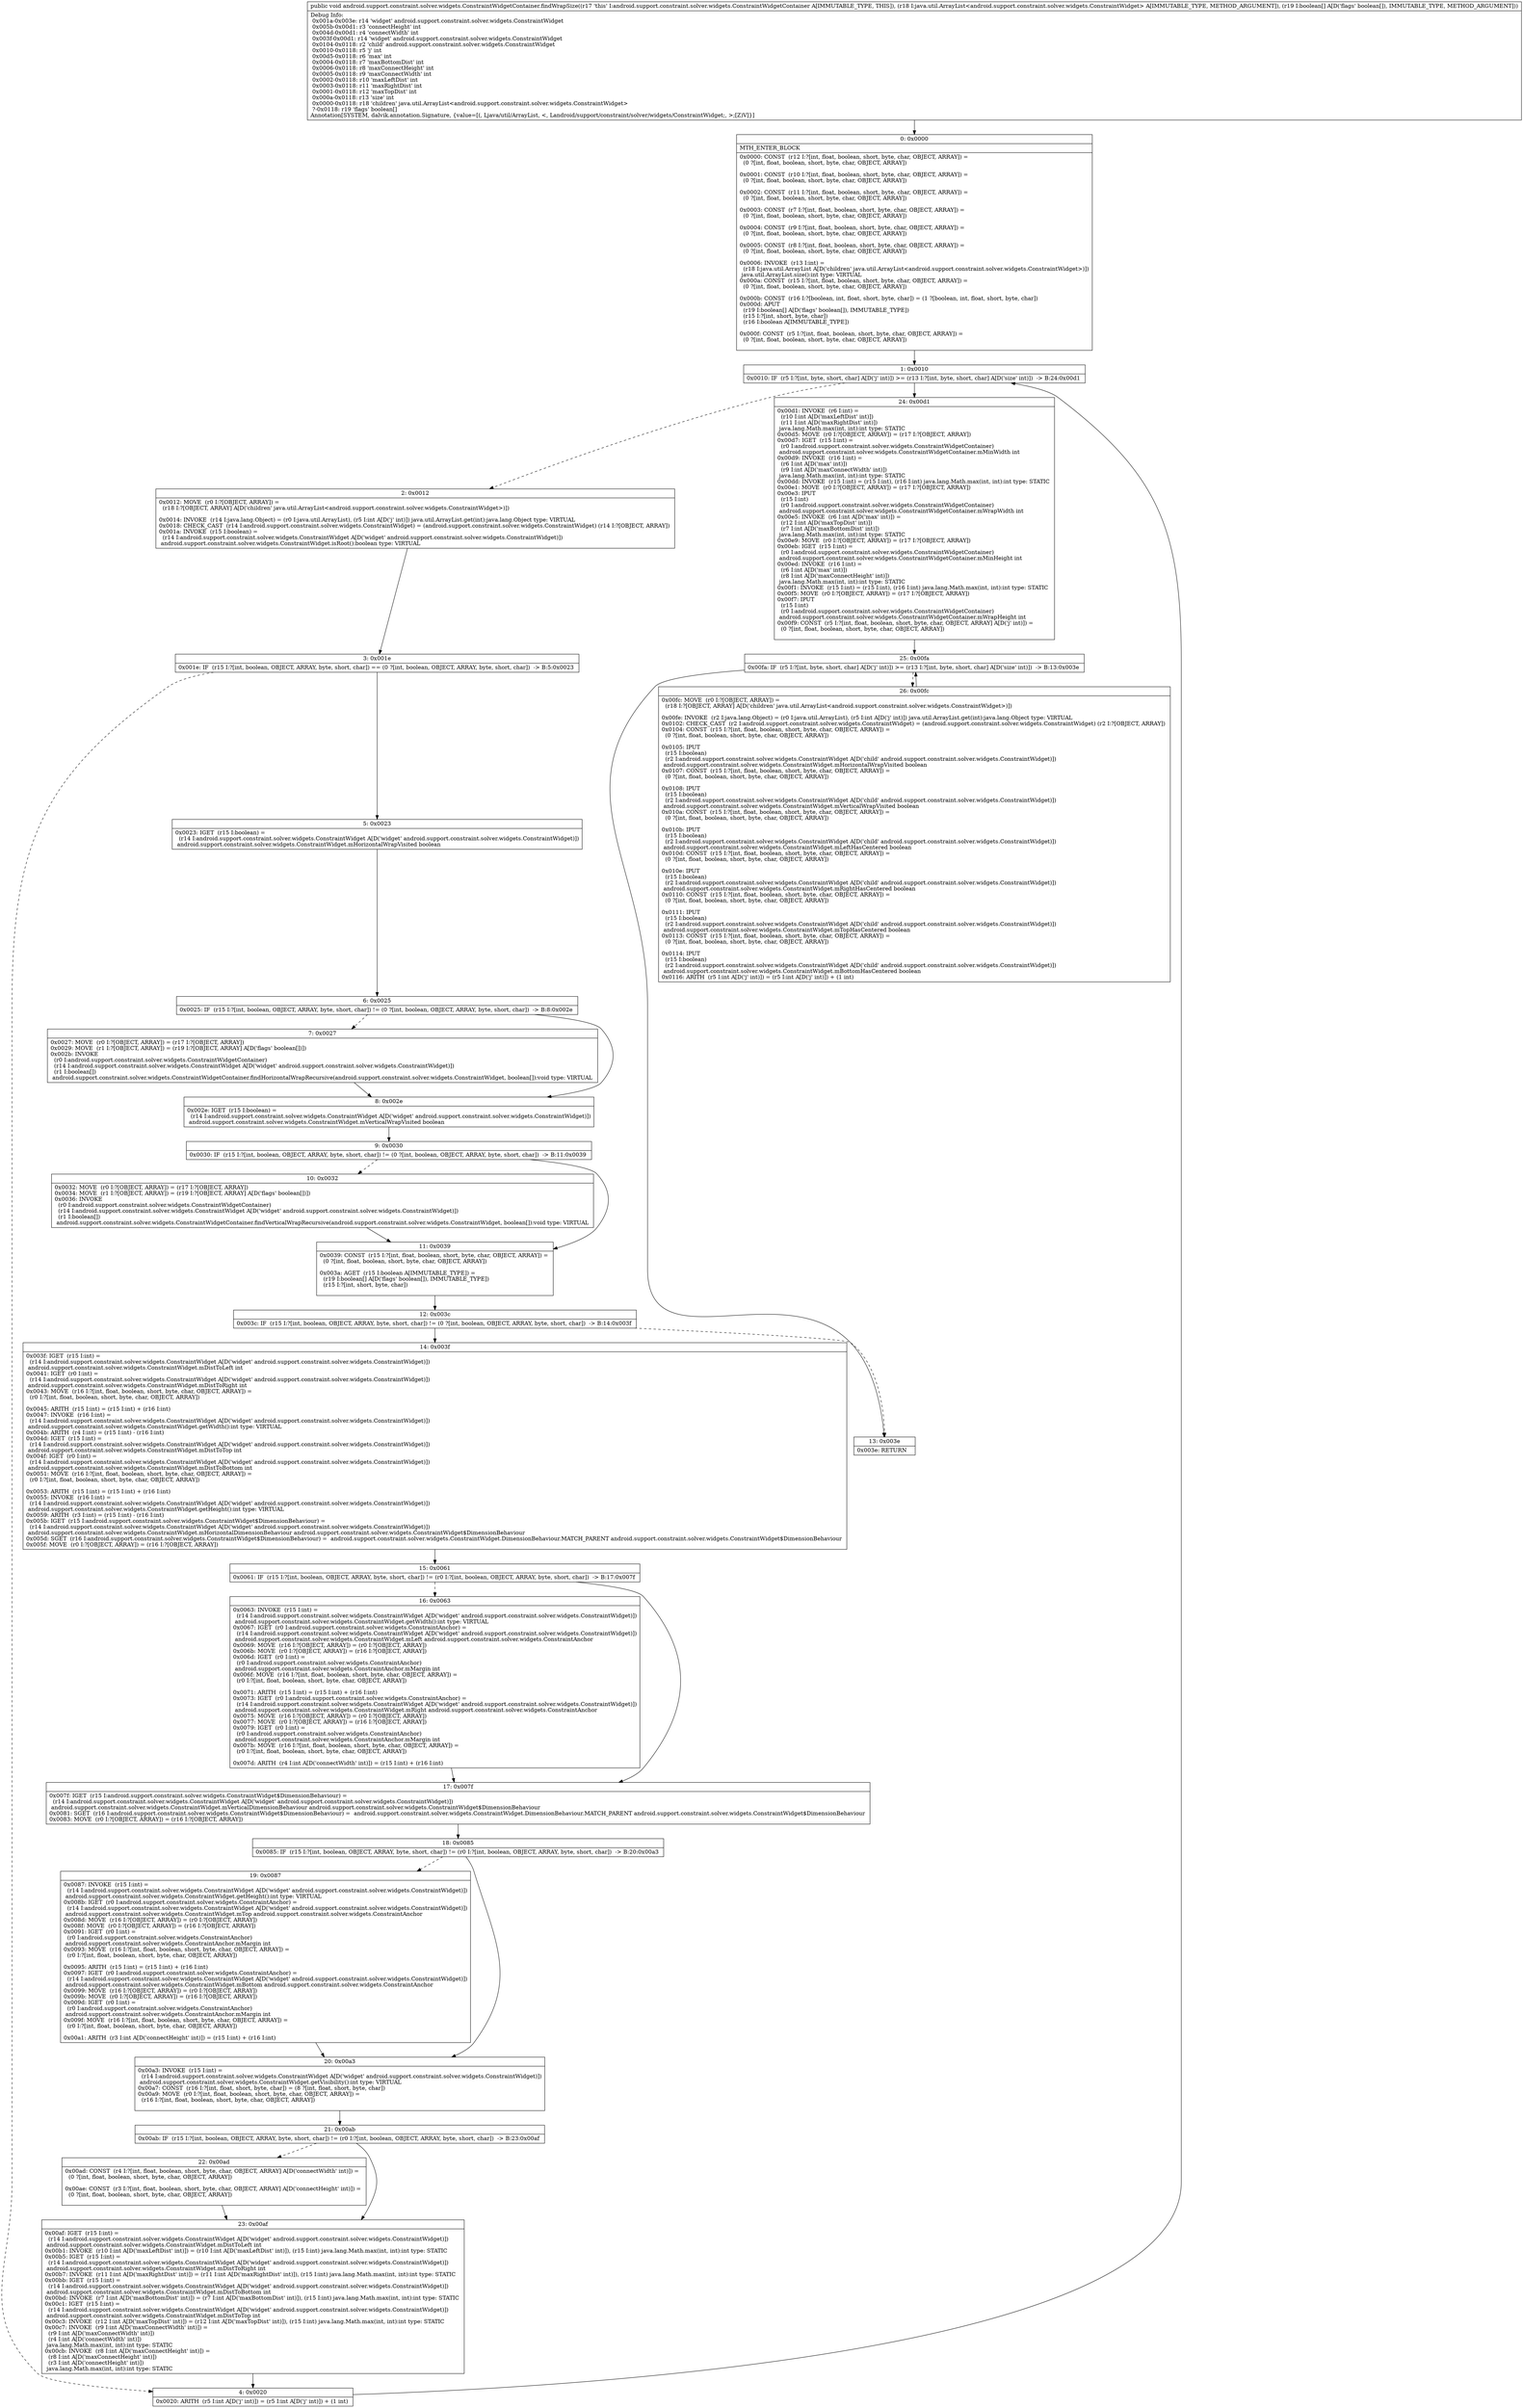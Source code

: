 digraph "CFG forandroid.support.constraint.solver.widgets.ConstraintWidgetContainer.findWrapSize(Ljava\/util\/ArrayList;[Z)V" {
Node_0 [shape=record,label="{0\:\ 0x0000|MTH_ENTER_BLOCK\l|0x0000: CONST  (r12 I:?[int, float, boolean, short, byte, char, OBJECT, ARRAY]) = \l  (0 ?[int, float, boolean, short, byte, char, OBJECT, ARRAY])\l \l0x0001: CONST  (r10 I:?[int, float, boolean, short, byte, char, OBJECT, ARRAY]) = \l  (0 ?[int, float, boolean, short, byte, char, OBJECT, ARRAY])\l \l0x0002: CONST  (r11 I:?[int, float, boolean, short, byte, char, OBJECT, ARRAY]) = \l  (0 ?[int, float, boolean, short, byte, char, OBJECT, ARRAY])\l \l0x0003: CONST  (r7 I:?[int, float, boolean, short, byte, char, OBJECT, ARRAY]) = \l  (0 ?[int, float, boolean, short, byte, char, OBJECT, ARRAY])\l \l0x0004: CONST  (r9 I:?[int, float, boolean, short, byte, char, OBJECT, ARRAY]) = \l  (0 ?[int, float, boolean, short, byte, char, OBJECT, ARRAY])\l \l0x0005: CONST  (r8 I:?[int, float, boolean, short, byte, char, OBJECT, ARRAY]) = \l  (0 ?[int, float, boolean, short, byte, char, OBJECT, ARRAY])\l \l0x0006: INVOKE  (r13 I:int) = \l  (r18 I:java.util.ArrayList A[D('children' java.util.ArrayList\<android.support.constraint.solver.widgets.ConstraintWidget\>)])\l java.util.ArrayList.size():int type: VIRTUAL \l0x000a: CONST  (r15 I:?[int, float, boolean, short, byte, char, OBJECT, ARRAY]) = \l  (0 ?[int, float, boolean, short, byte, char, OBJECT, ARRAY])\l \l0x000b: CONST  (r16 I:?[boolean, int, float, short, byte, char]) = (1 ?[boolean, int, float, short, byte, char]) \l0x000d: APUT  \l  (r19 I:boolean[] A[D('flags' boolean[]), IMMUTABLE_TYPE])\l  (r15 I:?[int, short, byte, char])\l  (r16 I:boolean A[IMMUTABLE_TYPE])\l \l0x000f: CONST  (r5 I:?[int, float, boolean, short, byte, char, OBJECT, ARRAY]) = \l  (0 ?[int, float, boolean, short, byte, char, OBJECT, ARRAY])\l \l}"];
Node_1 [shape=record,label="{1\:\ 0x0010|0x0010: IF  (r5 I:?[int, byte, short, char] A[D('j' int)]) \>= (r13 I:?[int, byte, short, char] A[D('size' int)])  \-\> B:24:0x00d1 \l}"];
Node_2 [shape=record,label="{2\:\ 0x0012|0x0012: MOVE  (r0 I:?[OBJECT, ARRAY]) = \l  (r18 I:?[OBJECT, ARRAY] A[D('children' java.util.ArrayList\<android.support.constraint.solver.widgets.ConstraintWidget\>)])\l \l0x0014: INVOKE  (r14 I:java.lang.Object) = (r0 I:java.util.ArrayList), (r5 I:int A[D('j' int)]) java.util.ArrayList.get(int):java.lang.Object type: VIRTUAL \l0x0018: CHECK_CAST  (r14 I:android.support.constraint.solver.widgets.ConstraintWidget) = (android.support.constraint.solver.widgets.ConstraintWidget) (r14 I:?[OBJECT, ARRAY]) \l0x001a: INVOKE  (r15 I:boolean) = \l  (r14 I:android.support.constraint.solver.widgets.ConstraintWidget A[D('widget' android.support.constraint.solver.widgets.ConstraintWidget)])\l android.support.constraint.solver.widgets.ConstraintWidget.isRoot():boolean type: VIRTUAL \l}"];
Node_3 [shape=record,label="{3\:\ 0x001e|0x001e: IF  (r15 I:?[int, boolean, OBJECT, ARRAY, byte, short, char]) == (0 ?[int, boolean, OBJECT, ARRAY, byte, short, char])  \-\> B:5:0x0023 \l}"];
Node_4 [shape=record,label="{4\:\ 0x0020|0x0020: ARITH  (r5 I:int A[D('j' int)]) = (r5 I:int A[D('j' int)]) + (1 int) \l}"];
Node_5 [shape=record,label="{5\:\ 0x0023|0x0023: IGET  (r15 I:boolean) = \l  (r14 I:android.support.constraint.solver.widgets.ConstraintWidget A[D('widget' android.support.constraint.solver.widgets.ConstraintWidget)])\l android.support.constraint.solver.widgets.ConstraintWidget.mHorizontalWrapVisited boolean \l}"];
Node_6 [shape=record,label="{6\:\ 0x0025|0x0025: IF  (r15 I:?[int, boolean, OBJECT, ARRAY, byte, short, char]) != (0 ?[int, boolean, OBJECT, ARRAY, byte, short, char])  \-\> B:8:0x002e \l}"];
Node_7 [shape=record,label="{7\:\ 0x0027|0x0027: MOVE  (r0 I:?[OBJECT, ARRAY]) = (r17 I:?[OBJECT, ARRAY]) \l0x0029: MOVE  (r1 I:?[OBJECT, ARRAY]) = (r19 I:?[OBJECT, ARRAY] A[D('flags' boolean[])]) \l0x002b: INVOKE  \l  (r0 I:android.support.constraint.solver.widgets.ConstraintWidgetContainer)\l  (r14 I:android.support.constraint.solver.widgets.ConstraintWidget A[D('widget' android.support.constraint.solver.widgets.ConstraintWidget)])\l  (r1 I:boolean[])\l android.support.constraint.solver.widgets.ConstraintWidgetContainer.findHorizontalWrapRecursive(android.support.constraint.solver.widgets.ConstraintWidget, boolean[]):void type: VIRTUAL \l}"];
Node_8 [shape=record,label="{8\:\ 0x002e|0x002e: IGET  (r15 I:boolean) = \l  (r14 I:android.support.constraint.solver.widgets.ConstraintWidget A[D('widget' android.support.constraint.solver.widgets.ConstraintWidget)])\l android.support.constraint.solver.widgets.ConstraintWidget.mVerticalWrapVisited boolean \l}"];
Node_9 [shape=record,label="{9\:\ 0x0030|0x0030: IF  (r15 I:?[int, boolean, OBJECT, ARRAY, byte, short, char]) != (0 ?[int, boolean, OBJECT, ARRAY, byte, short, char])  \-\> B:11:0x0039 \l}"];
Node_10 [shape=record,label="{10\:\ 0x0032|0x0032: MOVE  (r0 I:?[OBJECT, ARRAY]) = (r17 I:?[OBJECT, ARRAY]) \l0x0034: MOVE  (r1 I:?[OBJECT, ARRAY]) = (r19 I:?[OBJECT, ARRAY] A[D('flags' boolean[])]) \l0x0036: INVOKE  \l  (r0 I:android.support.constraint.solver.widgets.ConstraintWidgetContainer)\l  (r14 I:android.support.constraint.solver.widgets.ConstraintWidget A[D('widget' android.support.constraint.solver.widgets.ConstraintWidget)])\l  (r1 I:boolean[])\l android.support.constraint.solver.widgets.ConstraintWidgetContainer.findVerticalWrapRecursive(android.support.constraint.solver.widgets.ConstraintWidget, boolean[]):void type: VIRTUAL \l}"];
Node_11 [shape=record,label="{11\:\ 0x0039|0x0039: CONST  (r15 I:?[int, float, boolean, short, byte, char, OBJECT, ARRAY]) = \l  (0 ?[int, float, boolean, short, byte, char, OBJECT, ARRAY])\l \l0x003a: AGET  (r15 I:boolean A[IMMUTABLE_TYPE]) = \l  (r19 I:boolean[] A[D('flags' boolean[]), IMMUTABLE_TYPE])\l  (r15 I:?[int, short, byte, char])\l \l}"];
Node_12 [shape=record,label="{12\:\ 0x003c|0x003c: IF  (r15 I:?[int, boolean, OBJECT, ARRAY, byte, short, char]) != (0 ?[int, boolean, OBJECT, ARRAY, byte, short, char])  \-\> B:14:0x003f \l}"];
Node_13 [shape=record,label="{13\:\ 0x003e|0x003e: RETURN   \l}"];
Node_14 [shape=record,label="{14\:\ 0x003f|0x003f: IGET  (r15 I:int) = \l  (r14 I:android.support.constraint.solver.widgets.ConstraintWidget A[D('widget' android.support.constraint.solver.widgets.ConstraintWidget)])\l android.support.constraint.solver.widgets.ConstraintWidget.mDistToLeft int \l0x0041: IGET  (r0 I:int) = \l  (r14 I:android.support.constraint.solver.widgets.ConstraintWidget A[D('widget' android.support.constraint.solver.widgets.ConstraintWidget)])\l android.support.constraint.solver.widgets.ConstraintWidget.mDistToRight int \l0x0043: MOVE  (r16 I:?[int, float, boolean, short, byte, char, OBJECT, ARRAY]) = \l  (r0 I:?[int, float, boolean, short, byte, char, OBJECT, ARRAY])\l \l0x0045: ARITH  (r15 I:int) = (r15 I:int) + (r16 I:int) \l0x0047: INVOKE  (r16 I:int) = \l  (r14 I:android.support.constraint.solver.widgets.ConstraintWidget A[D('widget' android.support.constraint.solver.widgets.ConstraintWidget)])\l android.support.constraint.solver.widgets.ConstraintWidget.getWidth():int type: VIRTUAL \l0x004b: ARITH  (r4 I:int) = (r15 I:int) \- (r16 I:int) \l0x004d: IGET  (r15 I:int) = \l  (r14 I:android.support.constraint.solver.widgets.ConstraintWidget A[D('widget' android.support.constraint.solver.widgets.ConstraintWidget)])\l android.support.constraint.solver.widgets.ConstraintWidget.mDistToTop int \l0x004f: IGET  (r0 I:int) = \l  (r14 I:android.support.constraint.solver.widgets.ConstraintWidget A[D('widget' android.support.constraint.solver.widgets.ConstraintWidget)])\l android.support.constraint.solver.widgets.ConstraintWidget.mDistToBottom int \l0x0051: MOVE  (r16 I:?[int, float, boolean, short, byte, char, OBJECT, ARRAY]) = \l  (r0 I:?[int, float, boolean, short, byte, char, OBJECT, ARRAY])\l \l0x0053: ARITH  (r15 I:int) = (r15 I:int) + (r16 I:int) \l0x0055: INVOKE  (r16 I:int) = \l  (r14 I:android.support.constraint.solver.widgets.ConstraintWidget A[D('widget' android.support.constraint.solver.widgets.ConstraintWidget)])\l android.support.constraint.solver.widgets.ConstraintWidget.getHeight():int type: VIRTUAL \l0x0059: ARITH  (r3 I:int) = (r15 I:int) \- (r16 I:int) \l0x005b: IGET  (r15 I:android.support.constraint.solver.widgets.ConstraintWidget$DimensionBehaviour) = \l  (r14 I:android.support.constraint.solver.widgets.ConstraintWidget A[D('widget' android.support.constraint.solver.widgets.ConstraintWidget)])\l android.support.constraint.solver.widgets.ConstraintWidget.mHorizontalDimensionBehaviour android.support.constraint.solver.widgets.ConstraintWidget$DimensionBehaviour \l0x005d: SGET  (r16 I:android.support.constraint.solver.widgets.ConstraintWidget$DimensionBehaviour) =  android.support.constraint.solver.widgets.ConstraintWidget.DimensionBehaviour.MATCH_PARENT android.support.constraint.solver.widgets.ConstraintWidget$DimensionBehaviour \l0x005f: MOVE  (r0 I:?[OBJECT, ARRAY]) = (r16 I:?[OBJECT, ARRAY]) \l}"];
Node_15 [shape=record,label="{15\:\ 0x0061|0x0061: IF  (r15 I:?[int, boolean, OBJECT, ARRAY, byte, short, char]) != (r0 I:?[int, boolean, OBJECT, ARRAY, byte, short, char])  \-\> B:17:0x007f \l}"];
Node_16 [shape=record,label="{16\:\ 0x0063|0x0063: INVOKE  (r15 I:int) = \l  (r14 I:android.support.constraint.solver.widgets.ConstraintWidget A[D('widget' android.support.constraint.solver.widgets.ConstraintWidget)])\l android.support.constraint.solver.widgets.ConstraintWidget.getWidth():int type: VIRTUAL \l0x0067: IGET  (r0 I:android.support.constraint.solver.widgets.ConstraintAnchor) = \l  (r14 I:android.support.constraint.solver.widgets.ConstraintWidget A[D('widget' android.support.constraint.solver.widgets.ConstraintWidget)])\l android.support.constraint.solver.widgets.ConstraintWidget.mLeft android.support.constraint.solver.widgets.ConstraintAnchor \l0x0069: MOVE  (r16 I:?[OBJECT, ARRAY]) = (r0 I:?[OBJECT, ARRAY]) \l0x006b: MOVE  (r0 I:?[OBJECT, ARRAY]) = (r16 I:?[OBJECT, ARRAY]) \l0x006d: IGET  (r0 I:int) = \l  (r0 I:android.support.constraint.solver.widgets.ConstraintAnchor)\l android.support.constraint.solver.widgets.ConstraintAnchor.mMargin int \l0x006f: MOVE  (r16 I:?[int, float, boolean, short, byte, char, OBJECT, ARRAY]) = \l  (r0 I:?[int, float, boolean, short, byte, char, OBJECT, ARRAY])\l \l0x0071: ARITH  (r15 I:int) = (r15 I:int) + (r16 I:int) \l0x0073: IGET  (r0 I:android.support.constraint.solver.widgets.ConstraintAnchor) = \l  (r14 I:android.support.constraint.solver.widgets.ConstraintWidget A[D('widget' android.support.constraint.solver.widgets.ConstraintWidget)])\l android.support.constraint.solver.widgets.ConstraintWidget.mRight android.support.constraint.solver.widgets.ConstraintAnchor \l0x0075: MOVE  (r16 I:?[OBJECT, ARRAY]) = (r0 I:?[OBJECT, ARRAY]) \l0x0077: MOVE  (r0 I:?[OBJECT, ARRAY]) = (r16 I:?[OBJECT, ARRAY]) \l0x0079: IGET  (r0 I:int) = \l  (r0 I:android.support.constraint.solver.widgets.ConstraintAnchor)\l android.support.constraint.solver.widgets.ConstraintAnchor.mMargin int \l0x007b: MOVE  (r16 I:?[int, float, boolean, short, byte, char, OBJECT, ARRAY]) = \l  (r0 I:?[int, float, boolean, short, byte, char, OBJECT, ARRAY])\l \l0x007d: ARITH  (r4 I:int A[D('connectWidth' int)]) = (r15 I:int) + (r16 I:int) \l}"];
Node_17 [shape=record,label="{17\:\ 0x007f|0x007f: IGET  (r15 I:android.support.constraint.solver.widgets.ConstraintWidget$DimensionBehaviour) = \l  (r14 I:android.support.constraint.solver.widgets.ConstraintWidget A[D('widget' android.support.constraint.solver.widgets.ConstraintWidget)])\l android.support.constraint.solver.widgets.ConstraintWidget.mVerticalDimensionBehaviour android.support.constraint.solver.widgets.ConstraintWidget$DimensionBehaviour \l0x0081: SGET  (r16 I:android.support.constraint.solver.widgets.ConstraintWidget$DimensionBehaviour) =  android.support.constraint.solver.widgets.ConstraintWidget.DimensionBehaviour.MATCH_PARENT android.support.constraint.solver.widgets.ConstraintWidget$DimensionBehaviour \l0x0083: MOVE  (r0 I:?[OBJECT, ARRAY]) = (r16 I:?[OBJECT, ARRAY]) \l}"];
Node_18 [shape=record,label="{18\:\ 0x0085|0x0085: IF  (r15 I:?[int, boolean, OBJECT, ARRAY, byte, short, char]) != (r0 I:?[int, boolean, OBJECT, ARRAY, byte, short, char])  \-\> B:20:0x00a3 \l}"];
Node_19 [shape=record,label="{19\:\ 0x0087|0x0087: INVOKE  (r15 I:int) = \l  (r14 I:android.support.constraint.solver.widgets.ConstraintWidget A[D('widget' android.support.constraint.solver.widgets.ConstraintWidget)])\l android.support.constraint.solver.widgets.ConstraintWidget.getHeight():int type: VIRTUAL \l0x008b: IGET  (r0 I:android.support.constraint.solver.widgets.ConstraintAnchor) = \l  (r14 I:android.support.constraint.solver.widgets.ConstraintWidget A[D('widget' android.support.constraint.solver.widgets.ConstraintWidget)])\l android.support.constraint.solver.widgets.ConstraintWidget.mTop android.support.constraint.solver.widgets.ConstraintAnchor \l0x008d: MOVE  (r16 I:?[OBJECT, ARRAY]) = (r0 I:?[OBJECT, ARRAY]) \l0x008f: MOVE  (r0 I:?[OBJECT, ARRAY]) = (r16 I:?[OBJECT, ARRAY]) \l0x0091: IGET  (r0 I:int) = \l  (r0 I:android.support.constraint.solver.widgets.ConstraintAnchor)\l android.support.constraint.solver.widgets.ConstraintAnchor.mMargin int \l0x0093: MOVE  (r16 I:?[int, float, boolean, short, byte, char, OBJECT, ARRAY]) = \l  (r0 I:?[int, float, boolean, short, byte, char, OBJECT, ARRAY])\l \l0x0095: ARITH  (r15 I:int) = (r15 I:int) + (r16 I:int) \l0x0097: IGET  (r0 I:android.support.constraint.solver.widgets.ConstraintAnchor) = \l  (r14 I:android.support.constraint.solver.widgets.ConstraintWidget A[D('widget' android.support.constraint.solver.widgets.ConstraintWidget)])\l android.support.constraint.solver.widgets.ConstraintWidget.mBottom android.support.constraint.solver.widgets.ConstraintAnchor \l0x0099: MOVE  (r16 I:?[OBJECT, ARRAY]) = (r0 I:?[OBJECT, ARRAY]) \l0x009b: MOVE  (r0 I:?[OBJECT, ARRAY]) = (r16 I:?[OBJECT, ARRAY]) \l0x009d: IGET  (r0 I:int) = \l  (r0 I:android.support.constraint.solver.widgets.ConstraintAnchor)\l android.support.constraint.solver.widgets.ConstraintAnchor.mMargin int \l0x009f: MOVE  (r16 I:?[int, float, boolean, short, byte, char, OBJECT, ARRAY]) = \l  (r0 I:?[int, float, boolean, short, byte, char, OBJECT, ARRAY])\l \l0x00a1: ARITH  (r3 I:int A[D('connectHeight' int)]) = (r15 I:int) + (r16 I:int) \l}"];
Node_20 [shape=record,label="{20\:\ 0x00a3|0x00a3: INVOKE  (r15 I:int) = \l  (r14 I:android.support.constraint.solver.widgets.ConstraintWidget A[D('widget' android.support.constraint.solver.widgets.ConstraintWidget)])\l android.support.constraint.solver.widgets.ConstraintWidget.getVisibility():int type: VIRTUAL \l0x00a7: CONST  (r16 I:?[int, float, short, byte, char]) = (8 ?[int, float, short, byte, char]) \l0x00a9: MOVE  (r0 I:?[int, float, boolean, short, byte, char, OBJECT, ARRAY]) = \l  (r16 I:?[int, float, boolean, short, byte, char, OBJECT, ARRAY])\l \l}"];
Node_21 [shape=record,label="{21\:\ 0x00ab|0x00ab: IF  (r15 I:?[int, boolean, OBJECT, ARRAY, byte, short, char]) != (r0 I:?[int, boolean, OBJECT, ARRAY, byte, short, char])  \-\> B:23:0x00af \l}"];
Node_22 [shape=record,label="{22\:\ 0x00ad|0x00ad: CONST  (r4 I:?[int, float, boolean, short, byte, char, OBJECT, ARRAY] A[D('connectWidth' int)]) = \l  (0 ?[int, float, boolean, short, byte, char, OBJECT, ARRAY])\l \l0x00ae: CONST  (r3 I:?[int, float, boolean, short, byte, char, OBJECT, ARRAY] A[D('connectHeight' int)]) = \l  (0 ?[int, float, boolean, short, byte, char, OBJECT, ARRAY])\l \l}"];
Node_23 [shape=record,label="{23\:\ 0x00af|0x00af: IGET  (r15 I:int) = \l  (r14 I:android.support.constraint.solver.widgets.ConstraintWidget A[D('widget' android.support.constraint.solver.widgets.ConstraintWidget)])\l android.support.constraint.solver.widgets.ConstraintWidget.mDistToLeft int \l0x00b1: INVOKE  (r10 I:int A[D('maxLeftDist' int)]) = (r10 I:int A[D('maxLeftDist' int)]), (r15 I:int) java.lang.Math.max(int, int):int type: STATIC \l0x00b5: IGET  (r15 I:int) = \l  (r14 I:android.support.constraint.solver.widgets.ConstraintWidget A[D('widget' android.support.constraint.solver.widgets.ConstraintWidget)])\l android.support.constraint.solver.widgets.ConstraintWidget.mDistToRight int \l0x00b7: INVOKE  (r11 I:int A[D('maxRightDist' int)]) = (r11 I:int A[D('maxRightDist' int)]), (r15 I:int) java.lang.Math.max(int, int):int type: STATIC \l0x00bb: IGET  (r15 I:int) = \l  (r14 I:android.support.constraint.solver.widgets.ConstraintWidget A[D('widget' android.support.constraint.solver.widgets.ConstraintWidget)])\l android.support.constraint.solver.widgets.ConstraintWidget.mDistToBottom int \l0x00bd: INVOKE  (r7 I:int A[D('maxBottomDist' int)]) = (r7 I:int A[D('maxBottomDist' int)]), (r15 I:int) java.lang.Math.max(int, int):int type: STATIC \l0x00c1: IGET  (r15 I:int) = \l  (r14 I:android.support.constraint.solver.widgets.ConstraintWidget A[D('widget' android.support.constraint.solver.widgets.ConstraintWidget)])\l android.support.constraint.solver.widgets.ConstraintWidget.mDistToTop int \l0x00c3: INVOKE  (r12 I:int A[D('maxTopDist' int)]) = (r12 I:int A[D('maxTopDist' int)]), (r15 I:int) java.lang.Math.max(int, int):int type: STATIC \l0x00c7: INVOKE  (r9 I:int A[D('maxConnectWidth' int)]) = \l  (r9 I:int A[D('maxConnectWidth' int)])\l  (r4 I:int A[D('connectWidth' int)])\l java.lang.Math.max(int, int):int type: STATIC \l0x00cb: INVOKE  (r8 I:int A[D('maxConnectHeight' int)]) = \l  (r8 I:int A[D('maxConnectHeight' int)])\l  (r3 I:int A[D('connectHeight' int)])\l java.lang.Math.max(int, int):int type: STATIC \l}"];
Node_24 [shape=record,label="{24\:\ 0x00d1|0x00d1: INVOKE  (r6 I:int) = \l  (r10 I:int A[D('maxLeftDist' int)])\l  (r11 I:int A[D('maxRightDist' int)])\l java.lang.Math.max(int, int):int type: STATIC \l0x00d5: MOVE  (r0 I:?[OBJECT, ARRAY]) = (r17 I:?[OBJECT, ARRAY]) \l0x00d7: IGET  (r15 I:int) = \l  (r0 I:android.support.constraint.solver.widgets.ConstraintWidgetContainer)\l android.support.constraint.solver.widgets.ConstraintWidgetContainer.mMinWidth int \l0x00d9: INVOKE  (r16 I:int) = \l  (r6 I:int A[D('max' int)])\l  (r9 I:int A[D('maxConnectWidth' int)])\l java.lang.Math.max(int, int):int type: STATIC \l0x00dd: INVOKE  (r15 I:int) = (r15 I:int), (r16 I:int) java.lang.Math.max(int, int):int type: STATIC \l0x00e1: MOVE  (r0 I:?[OBJECT, ARRAY]) = (r17 I:?[OBJECT, ARRAY]) \l0x00e3: IPUT  \l  (r15 I:int)\l  (r0 I:android.support.constraint.solver.widgets.ConstraintWidgetContainer)\l android.support.constraint.solver.widgets.ConstraintWidgetContainer.mWrapWidth int \l0x00e5: INVOKE  (r6 I:int A[D('max' int)]) = \l  (r12 I:int A[D('maxTopDist' int)])\l  (r7 I:int A[D('maxBottomDist' int)])\l java.lang.Math.max(int, int):int type: STATIC \l0x00e9: MOVE  (r0 I:?[OBJECT, ARRAY]) = (r17 I:?[OBJECT, ARRAY]) \l0x00eb: IGET  (r15 I:int) = \l  (r0 I:android.support.constraint.solver.widgets.ConstraintWidgetContainer)\l android.support.constraint.solver.widgets.ConstraintWidgetContainer.mMinHeight int \l0x00ed: INVOKE  (r16 I:int) = \l  (r6 I:int A[D('max' int)])\l  (r8 I:int A[D('maxConnectHeight' int)])\l java.lang.Math.max(int, int):int type: STATIC \l0x00f1: INVOKE  (r15 I:int) = (r15 I:int), (r16 I:int) java.lang.Math.max(int, int):int type: STATIC \l0x00f5: MOVE  (r0 I:?[OBJECT, ARRAY]) = (r17 I:?[OBJECT, ARRAY]) \l0x00f7: IPUT  \l  (r15 I:int)\l  (r0 I:android.support.constraint.solver.widgets.ConstraintWidgetContainer)\l android.support.constraint.solver.widgets.ConstraintWidgetContainer.mWrapHeight int \l0x00f9: CONST  (r5 I:?[int, float, boolean, short, byte, char, OBJECT, ARRAY] A[D('j' int)]) = \l  (0 ?[int, float, boolean, short, byte, char, OBJECT, ARRAY])\l \l}"];
Node_25 [shape=record,label="{25\:\ 0x00fa|0x00fa: IF  (r5 I:?[int, byte, short, char] A[D('j' int)]) \>= (r13 I:?[int, byte, short, char] A[D('size' int)])  \-\> B:13:0x003e \l}"];
Node_26 [shape=record,label="{26\:\ 0x00fc|0x00fc: MOVE  (r0 I:?[OBJECT, ARRAY]) = \l  (r18 I:?[OBJECT, ARRAY] A[D('children' java.util.ArrayList\<android.support.constraint.solver.widgets.ConstraintWidget\>)])\l \l0x00fe: INVOKE  (r2 I:java.lang.Object) = (r0 I:java.util.ArrayList), (r5 I:int A[D('j' int)]) java.util.ArrayList.get(int):java.lang.Object type: VIRTUAL \l0x0102: CHECK_CAST  (r2 I:android.support.constraint.solver.widgets.ConstraintWidget) = (android.support.constraint.solver.widgets.ConstraintWidget) (r2 I:?[OBJECT, ARRAY]) \l0x0104: CONST  (r15 I:?[int, float, boolean, short, byte, char, OBJECT, ARRAY]) = \l  (0 ?[int, float, boolean, short, byte, char, OBJECT, ARRAY])\l \l0x0105: IPUT  \l  (r15 I:boolean)\l  (r2 I:android.support.constraint.solver.widgets.ConstraintWidget A[D('child' android.support.constraint.solver.widgets.ConstraintWidget)])\l android.support.constraint.solver.widgets.ConstraintWidget.mHorizontalWrapVisited boolean \l0x0107: CONST  (r15 I:?[int, float, boolean, short, byte, char, OBJECT, ARRAY]) = \l  (0 ?[int, float, boolean, short, byte, char, OBJECT, ARRAY])\l \l0x0108: IPUT  \l  (r15 I:boolean)\l  (r2 I:android.support.constraint.solver.widgets.ConstraintWidget A[D('child' android.support.constraint.solver.widgets.ConstraintWidget)])\l android.support.constraint.solver.widgets.ConstraintWidget.mVerticalWrapVisited boolean \l0x010a: CONST  (r15 I:?[int, float, boolean, short, byte, char, OBJECT, ARRAY]) = \l  (0 ?[int, float, boolean, short, byte, char, OBJECT, ARRAY])\l \l0x010b: IPUT  \l  (r15 I:boolean)\l  (r2 I:android.support.constraint.solver.widgets.ConstraintWidget A[D('child' android.support.constraint.solver.widgets.ConstraintWidget)])\l android.support.constraint.solver.widgets.ConstraintWidget.mLeftHasCentered boolean \l0x010d: CONST  (r15 I:?[int, float, boolean, short, byte, char, OBJECT, ARRAY]) = \l  (0 ?[int, float, boolean, short, byte, char, OBJECT, ARRAY])\l \l0x010e: IPUT  \l  (r15 I:boolean)\l  (r2 I:android.support.constraint.solver.widgets.ConstraintWidget A[D('child' android.support.constraint.solver.widgets.ConstraintWidget)])\l android.support.constraint.solver.widgets.ConstraintWidget.mRightHasCentered boolean \l0x0110: CONST  (r15 I:?[int, float, boolean, short, byte, char, OBJECT, ARRAY]) = \l  (0 ?[int, float, boolean, short, byte, char, OBJECT, ARRAY])\l \l0x0111: IPUT  \l  (r15 I:boolean)\l  (r2 I:android.support.constraint.solver.widgets.ConstraintWidget A[D('child' android.support.constraint.solver.widgets.ConstraintWidget)])\l android.support.constraint.solver.widgets.ConstraintWidget.mTopHasCentered boolean \l0x0113: CONST  (r15 I:?[int, float, boolean, short, byte, char, OBJECT, ARRAY]) = \l  (0 ?[int, float, boolean, short, byte, char, OBJECT, ARRAY])\l \l0x0114: IPUT  \l  (r15 I:boolean)\l  (r2 I:android.support.constraint.solver.widgets.ConstraintWidget A[D('child' android.support.constraint.solver.widgets.ConstraintWidget)])\l android.support.constraint.solver.widgets.ConstraintWidget.mBottomHasCentered boolean \l0x0116: ARITH  (r5 I:int A[D('j' int)]) = (r5 I:int A[D('j' int)]) + (1 int) \l}"];
MethodNode[shape=record,label="{public void android.support.constraint.solver.widgets.ConstraintWidgetContainer.findWrapSize((r17 'this' I:android.support.constraint.solver.widgets.ConstraintWidgetContainer A[IMMUTABLE_TYPE, THIS]), (r18 I:java.util.ArrayList\<android.support.constraint.solver.widgets.ConstraintWidget\> A[IMMUTABLE_TYPE, METHOD_ARGUMENT]), (r19 I:boolean[] A[D('flags' boolean[]), IMMUTABLE_TYPE, METHOD_ARGUMENT]))  | Debug Info:\l  0x001a\-0x003e: r14 'widget' android.support.constraint.solver.widgets.ConstraintWidget\l  0x005b\-0x00d1: r3 'connectHeight' int\l  0x004d\-0x00d1: r4 'connectWidth' int\l  0x003f\-0x00d1: r14 'widget' android.support.constraint.solver.widgets.ConstraintWidget\l  0x0104\-0x0118: r2 'child' android.support.constraint.solver.widgets.ConstraintWidget\l  0x0010\-0x0118: r5 'j' int\l  0x00d5\-0x0118: r6 'max' int\l  0x0004\-0x0118: r7 'maxBottomDist' int\l  0x0006\-0x0118: r8 'maxConnectHeight' int\l  0x0005\-0x0118: r9 'maxConnectWidth' int\l  0x0002\-0x0118: r10 'maxLeftDist' int\l  0x0003\-0x0118: r11 'maxRightDist' int\l  0x0001\-0x0118: r12 'maxTopDist' int\l  0x000a\-0x0118: r13 'size' int\l  0x0000\-0x0118: r18 'children' java.util.ArrayList\<android.support.constraint.solver.widgets.ConstraintWidget\>\l  ?\-0x0118: r19 'flags' boolean[]\lAnnotation[SYSTEM, dalvik.annotation.Signature, \{value=[(, Ljava\/util\/ArrayList, \<, Landroid\/support\/constraint\/solver\/widgets\/ConstraintWidget;, \>;[Z)V]\}]\l}"];
MethodNode -> Node_0;
Node_0 -> Node_1;
Node_1 -> Node_2[style=dashed];
Node_1 -> Node_24;
Node_2 -> Node_3;
Node_3 -> Node_4[style=dashed];
Node_3 -> Node_5;
Node_4 -> Node_1;
Node_5 -> Node_6;
Node_6 -> Node_7[style=dashed];
Node_6 -> Node_8;
Node_7 -> Node_8;
Node_8 -> Node_9;
Node_9 -> Node_10[style=dashed];
Node_9 -> Node_11;
Node_10 -> Node_11;
Node_11 -> Node_12;
Node_12 -> Node_13[style=dashed];
Node_12 -> Node_14;
Node_14 -> Node_15;
Node_15 -> Node_16[style=dashed];
Node_15 -> Node_17;
Node_16 -> Node_17;
Node_17 -> Node_18;
Node_18 -> Node_19[style=dashed];
Node_18 -> Node_20;
Node_19 -> Node_20;
Node_20 -> Node_21;
Node_21 -> Node_22[style=dashed];
Node_21 -> Node_23;
Node_22 -> Node_23;
Node_23 -> Node_4;
Node_24 -> Node_25;
Node_25 -> Node_13;
Node_25 -> Node_26[style=dashed];
Node_26 -> Node_25;
}


